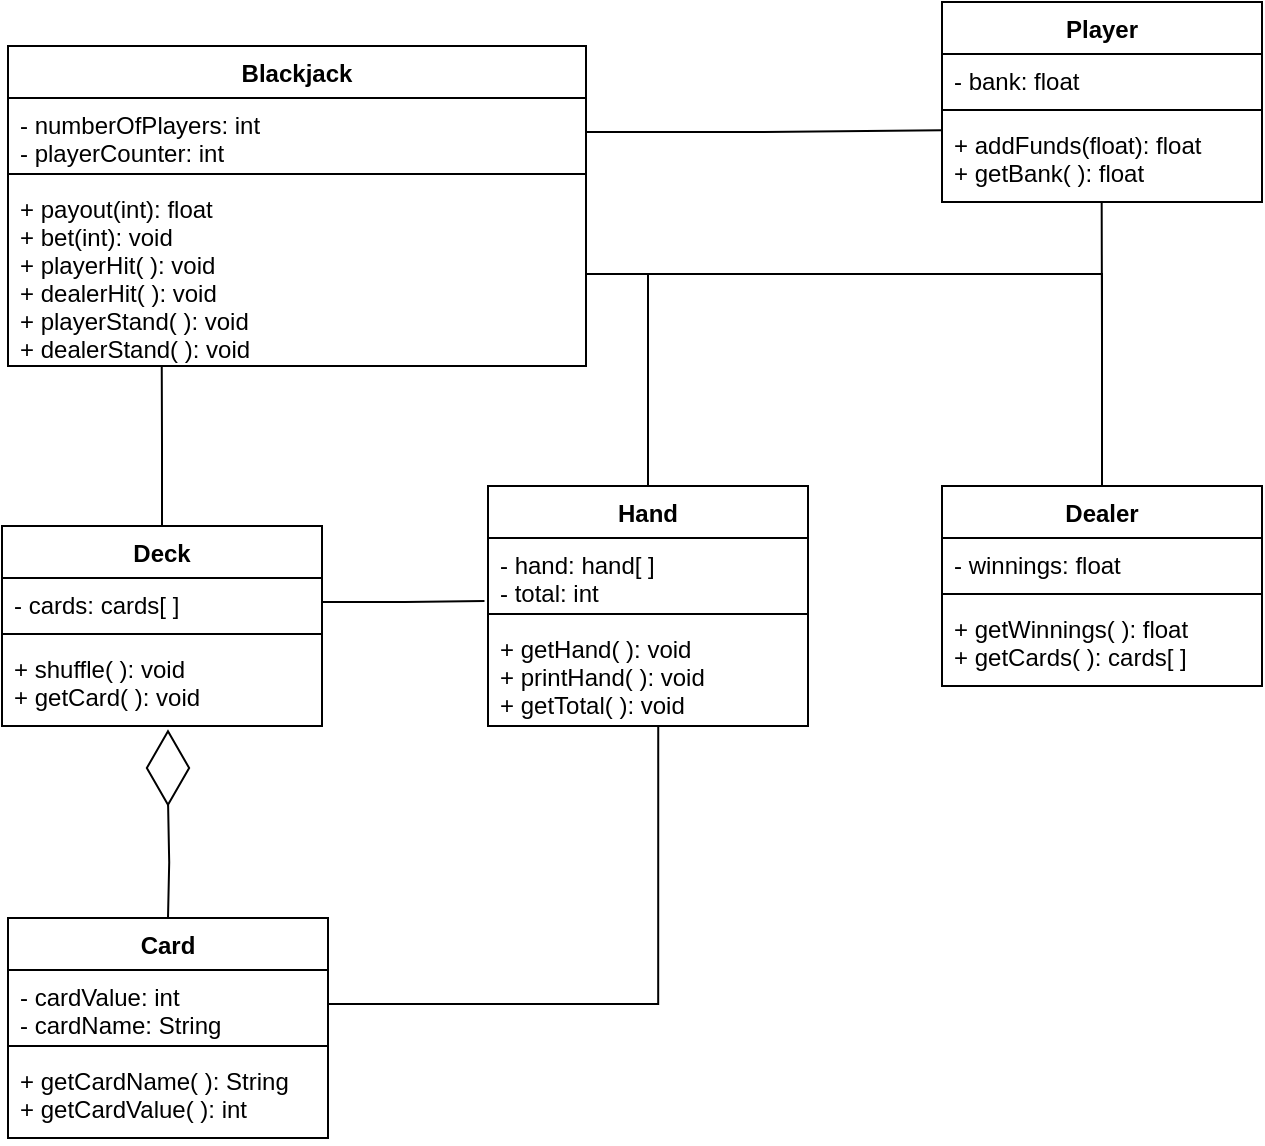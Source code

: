 <mxfile version="15.9.1" type="device"><diagram id="-9Npv9WjL0mGHtCAcSjV" name="Page-1"><mxGraphModel dx="1924" dy="1061" grid="1" gridSize="10" guides="1" tooltips="1" connect="1" arrows="1" fold="1" page="1" pageScale="1" pageWidth="850" pageHeight="1100" math="0" shadow="0"><root><mxCell id="0"/><mxCell id="1" parent="0"/><mxCell id="3zLxEpo68tDdSZ71MdLe-72" style="edgeStyle=orthogonalEdgeStyle;rounded=0;orthogonalLoop=1;jettySize=auto;html=1;entryX=0.499;entryY=0.987;entryDx=0;entryDy=0;entryPerimeter=0;endArrow=none;endFill=0;" edge="1" parent="1" source="3zLxEpo68tDdSZ71MdLe-1" target="3zLxEpo68tDdSZ71MdLe-8"><mxGeometry relative="1" as="geometry"/></mxCell><mxCell id="3zLxEpo68tDdSZ71MdLe-1" value="Dealer" style="swimlane;fontStyle=1;align=center;verticalAlign=top;childLayout=stackLayout;horizontal=1;startSize=26;horizontalStack=0;resizeParent=1;resizeParentMax=0;resizeLast=0;collapsible=1;marginBottom=0;" vertex="1" parent="1"><mxGeometry x="585" y="380" width="160" height="100" as="geometry"/></mxCell><mxCell id="3zLxEpo68tDdSZ71MdLe-2" value="- winnings: float" style="text;strokeColor=none;fillColor=none;align=left;verticalAlign=top;spacingLeft=4;spacingRight=4;overflow=hidden;rotatable=0;points=[[0,0.5],[1,0.5]];portConstraint=eastwest;" vertex="1" parent="3zLxEpo68tDdSZ71MdLe-1"><mxGeometry y="26" width="160" height="24" as="geometry"/></mxCell><mxCell id="3zLxEpo68tDdSZ71MdLe-3" value="" style="line;strokeWidth=1;fillColor=none;align=left;verticalAlign=middle;spacingTop=-1;spacingLeft=3;spacingRight=3;rotatable=0;labelPosition=right;points=[];portConstraint=eastwest;" vertex="1" parent="3zLxEpo68tDdSZ71MdLe-1"><mxGeometry y="50" width="160" height="8" as="geometry"/></mxCell><mxCell id="3zLxEpo68tDdSZ71MdLe-4" value="+ getWinnings( ): float&#10;+ getCards( ): cards[ ]" style="text;strokeColor=none;fillColor=none;align=left;verticalAlign=top;spacingLeft=4;spacingRight=4;overflow=hidden;rotatable=0;points=[[0,0.5],[1,0.5]];portConstraint=eastwest;" vertex="1" parent="3zLxEpo68tDdSZ71MdLe-1"><mxGeometry y="58" width="160" height="42" as="geometry"/></mxCell><mxCell id="3zLxEpo68tDdSZ71MdLe-5" value="Player" style="swimlane;fontStyle=1;align=center;verticalAlign=top;childLayout=stackLayout;horizontal=1;startSize=26;horizontalStack=0;resizeParent=1;resizeParentMax=0;resizeLast=0;collapsible=1;marginBottom=0;" vertex="1" parent="1"><mxGeometry x="585" y="138" width="160" height="100" as="geometry"/></mxCell><mxCell id="3zLxEpo68tDdSZ71MdLe-6" value="- bank: float" style="text;strokeColor=none;fillColor=none;align=left;verticalAlign=top;spacingLeft=4;spacingRight=4;overflow=hidden;rotatable=0;points=[[0,0.5],[1,0.5]];portConstraint=eastwest;" vertex="1" parent="3zLxEpo68tDdSZ71MdLe-5"><mxGeometry y="26" width="160" height="24" as="geometry"/></mxCell><mxCell id="3zLxEpo68tDdSZ71MdLe-7" value="" style="line;strokeWidth=1;fillColor=none;align=left;verticalAlign=middle;spacingTop=-1;spacingLeft=3;spacingRight=3;rotatable=0;labelPosition=right;points=[];portConstraint=eastwest;" vertex="1" parent="3zLxEpo68tDdSZ71MdLe-5"><mxGeometry y="50" width="160" height="8" as="geometry"/></mxCell><mxCell id="3zLxEpo68tDdSZ71MdLe-8" value="+ addFunds(float): float&#10;+ getBank( ): float" style="text;strokeColor=none;fillColor=none;align=left;verticalAlign=top;spacingLeft=4;spacingRight=4;overflow=hidden;rotatable=0;points=[[0,0.5],[1,0.5]];portConstraint=eastwest;" vertex="1" parent="3zLxEpo68tDdSZ71MdLe-5"><mxGeometry y="58" width="160" height="42" as="geometry"/></mxCell><mxCell id="3zLxEpo68tDdSZ71MdLe-79" style="edgeStyle=orthogonalEdgeStyle;rounded=0;orthogonalLoop=1;jettySize=auto;html=1;entryX=1;entryY=0.5;entryDx=0;entryDy=0;endArrow=none;endFill=0;" edge="1" parent="1" source="3zLxEpo68tDdSZ71MdLe-9" target="3zLxEpo68tDdSZ71MdLe-24"><mxGeometry relative="1" as="geometry"/></mxCell><mxCell id="3zLxEpo68tDdSZ71MdLe-9" value="Hand" style="swimlane;fontStyle=1;align=center;verticalAlign=top;childLayout=stackLayout;horizontal=1;startSize=26;horizontalStack=0;resizeParent=1;resizeParentMax=0;resizeLast=0;collapsible=1;marginBottom=0;" vertex="1" parent="1"><mxGeometry x="358" y="380" width="160" height="120" as="geometry"/></mxCell><mxCell id="3zLxEpo68tDdSZ71MdLe-10" value="- hand: hand[ ]&#10;- total: int" style="text;strokeColor=none;fillColor=none;align=left;verticalAlign=top;spacingLeft=4;spacingRight=4;overflow=hidden;rotatable=0;points=[[0,0.5],[1,0.5]];portConstraint=eastwest;" vertex="1" parent="3zLxEpo68tDdSZ71MdLe-9"><mxGeometry y="26" width="160" height="34" as="geometry"/></mxCell><mxCell id="3zLxEpo68tDdSZ71MdLe-11" value="" style="line;strokeWidth=1;fillColor=none;align=left;verticalAlign=middle;spacingTop=-1;spacingLeft=3;spacingRight=3;rotatable=0;labelPosition=right;points=[];portConstraint=eastwest;" vertex="1" parent="3zLxEpo68tDdSZ71MdLe-9"><mxGeometry y="60" width="160" height="8" as="geometry"/></mxCell><mxCell id="3zLxEpo68tDdSZ71MdLe-12" value="+ getHand( ): void&#10;+ printHand( ): void&#10;+ getTotal( ): void" style="text;strokeColor=none;fillColor=none;align=left;verticalAlign=top;spacingLeft=4;spacingRight=4;overflow=hidden;rotatable=0;points=[[0,0.5],[1,0.5]];portConstraint=eastwest;" vertex="1" parent="3zLxEpo68tDdSZ71MdLe-9"><mxGeometry y="68" width="160" height="52" as="geometry"/></mxCell><mxCell id="3zLxEpo68tDdSZ71MdLe-21" value="Blackjack" style="swimlane;fontStyle=1;align=center;verticalAlign=top;childLayout=stackLayout;horizontal=1;startSize=26;horizontalStack=0;resizeParent=1;resizeParentMax=0;resizeLast=0;collapsible=1;marginBottom=0;" vertex="1" parent="1"><mxGeometry x="118" y="160" width="289" height="160" as="geometry"/></mxCell><mxCell id="3zLxEpo68tDdSZ71MdLe-22" value="- numberOfPlayers: int&#10;- playerCounter: int" style="text;strokeColor=none;fillColor=none;align=left;verticalAlign=top;spacingLeft=4;spacingRight=4;overflow=hidden;rotatable=0;points=[[0,0.5],[1,0.5]];portConstraint=eastwest;" vertex="1" parent="3zLxEpo68tDdSZ71MdLe-21"><mxGeometry y="26" width="289" height="34" as="geometry"/></mxCell><mxCell id="3zLxEpo68tDdSZ71MdLe-23" value="" style="line;strokeWidth=1;fillColor=none;align=left;verticalAlign=middle;spacingTop=-1;spacingLeft=3;spacingRight=3;rotatable=0;labelPosition=right;points=[];portConstraint=eastwest;" vertex="1" parent="3zLxEpo68tDdSZ71MdLe-21"><mxGeometry y="60" width="289" height="8" as="geometry"/></mxCell><mxCell id="3zLxEpo68tDdSZ71MdLe-24" value="+ payout(int): float&#10;+ bet(int): void&#10;+ playerHit( ): void&#10;+ dealerHit( ): void&#10;+ playerStand( ): void&#10;+ dealerStand( ): void" style="text;strokeColor=none;fillColor=none;align=left;verticalAlign=top;spacingLeft=4;spacingRight=4;overflow=hidden;rotatable=0;points=[[0,0.5],[1,0.5]];portConstraint=eastwest;" vertex="1" parent="3zLxEpo68tDdSZ71MdLe-21"><mxGeometry y="68" width="289" height="92" as="geometry"/></mxCell><mxCell id="3zLxEpo68tDdSZ71MdLe-25" value="Card" style="swimlane;fontStyle=1;align=center;verticalAlign=top;childLayout=stackLayout;horizontal=1;startSize=26;horizontalStack=0;resizeParent=1;resizeParentMax=0;resizeLast=0;collapsible=1;marginBottom=0;" vertex="1" parent="1"><mxGeometry x="118" y="596" width="160" height="110" as="geometry"/></mxCell><mxCell id="3zLxEpo68tDdSZ71MdLe-26" value="- cardValue: int&#10;- cardName: String" style="text;strokeColor=none;fillColor=none;align=left;verticalAlign=top;spacingLeft=4;spacingRight=4;overflow=hidden;rotatable=0;points=[[0,0.5],[1,0.5]];portConstraint=eastwest;" vertex="1" parent="3zLxEpo68tDdSZ71MdLe-25"><mxGeometry y="26" width="160" height="34" as="geometry"/></mxCell><mxCell id="3zLxEpo68tDdSZ71MdLe-27" value="" style="line;strokeWidth=1;fillColor=none;align=left;verticalAlign=middle;spacingTop=-1;spacingLeft=3;spacingRight=3;rotatable=0;labelPosition=right;points=[];portConstraint=eastwest;" vertex="1" parent="3zLxEpo68tDdSZ71MdLe-25"><mxGeometry y="60" width="160" height="8" as="geometry"/></mxCell><mxCell id="3zLxEpo68tDdSZ71MdLe-28" value="+ getCardName( ): String&#10;+ getCardValue( ): int" style="text;strokeColor=none;fillColor=none;align=left;verticalAlign=top;spacingLeft=4;spacingRight=4;overflow=hidden;rotatable=0;points=[[0,0.5],[1,0.5]];portConstraint=eastwest;" vertex="1" parent="3zLxEpo68tDdSZ71MdLe-25"><mxGeometry y="68" width="160" height="42" as="geometry"/></mxCell><mxCell id="3zLxEpo68tDdSZ71MdLe-78" style="edgeStyle=orthogonalEdgeStyle;rounded=0;orthogonalLoop=1;jettySize=auto;html=1;entryX=0.266;entryY=1;entryDx=0;entryDy=0;entryPerimeter=0;endArrow=none;endFill=0;" edge="1" parent="1" source="3zLxEpo68tDdSZ71MdLe-38" target="3zLxEpo68tDdSZ71MdLe-24"><mxGeometry relative="1" as="geometry"/></mxCell><mxCell id="3zLxEpo68tDdSZ71MdLe-38" value="Deck" style="swimlane;fontStyle=1;align=center;verticalAlign=top;childLayout=stackLayout;horizontal=1;startSize=26;horizontalStack=0;resizeParent=1;resizeParentMax=0;resizeLast=0;collapsible=1;marginBottom=0;" vertex="1" parent="1"><mxGeometry x="115" y="400" width="160" height="100" as="geometry"/></mxCell><mxCell id="3zLxEpo68tDdSZ71MdLe-39" value="- cards: cards[ ]" style="text;strokeColor=none;fillColor=none;align=left;verticalAlign=top;spacingLeft=4;spacingRight=4;overflow=hidden;rotatable=0;points=[[0,0.5],[1,0.5]];portConstraint=eastwest;" vertex="1" parent="3zLxEpo68tDdSZ71MdLe-38"><mxGeometry y="26" width="160" height="24" as="geometry"/></mxCell><mxCell id="3zLxEpo68tDdSZ71MdLe-40" value="" style="line;strokeWidth=1;fillColor=none;align=left;verticalAlign=middle;spacingTop=-1;spacingLeft=3;spacingRight=3;rotatable=0;labelPosition=right;points=[];portConstraint=eastwest;" vertex="1" parent="3zLxEpo68tDdSZ71MdLe-38"><mxGeometry y="50" width="160" height="8" as="geometry"/></mxCell><mxCell id="3zLxEpo68tDdSZ71MdLe-41" value="+ shuffle( ): void&#10;+ getCard( ): void" style="text;strokeColor=none;fillColor=none;align=left;verticalAlign=top;spacingLeft=4;spacingRight=4;overflow=hidden;rotatable=0;points=[[0,0.5],[1,0.5]];portConstraint=eastwest;" vertex="1" parent="3zLxEpo68tDdSZ71MdLe-38"><mxGeometry y="58" width="160" height="42" as="geometry"/></mxCell><mxCell id="3zLxEpo68tDdSZ71MdLe-66" style="edgeStyle=orthogonalEdgeStyle;rounded=0;orthogonalLoop=1;jettySize=auto;html=1;endArrow=none;endFill=0;" edge="1" parent="1" target="3zLxEpo68tDdSZ71MdLe-25"><mxGeometry relative="1" as="geometry"><mxPoint x="198.05" y="539.335" as="sourcePoint"/><mxPoint x="196" y="576" as="targetPoint"/></mxGeometry></mxCell><mxCell id="3zLxEpo68tDdSZ71MdLe-61" value="" style="html=1;whiteSpace=wrap;aspect=fixed;shape=isoRectangle;rotation=-90;" vertex="1" parent="1"><mxGeometry x="179.66" y="510" width="36.67" height="22" as="geometry"/></mxCell><mxCell id="3zLxEpo68tDdSZ71MdLe-71" style="edgeStyle=orthogonalEdgeStyle;rounded=0;orthogonalLoop=1;jettySize=auto;html=1;entryX=0.532;entryY=0.99;entryDx=0;entryDy=0;entryPerimeter=0;endArrow=none;endFill=0;" edge="1" parent="1" source="3zLxEpo68tDdSZ71MdLe-26" target="3zLxEpo68tDdSZ71MdLe-12"><mxGeometry relative="1" as="geometry"/></mxCell><mxCell id="3zLxEpo68tDdSZ71MdLe-76" style="edgeStyle=orthogonalEdgeStyle;rounded=0;orthogonalLoop=1;jettySize=auto;html=1;entryX=0;entryY=0.147;entryDx=0;entryDy=0;entryPerimeter=0;endArrow=none;endFill=0;" edge="1" parent="1" source="3zLxEpo68tDdSZ71MdLe-22" target="3zLxEpo68tDdSZ71MdLe-8"><mxGeometry relative="1" as="geometry"/></mxCell><mxCell id="3zLxEpo68tDdSZ71MdLe-77" style="edgeStyle=orthogonalEdgeStyle;rounded=0;orthogonalLoop=1;jettySize=auto;html=1;entryX=0.5;entryY=0;entryDx=0;entryDy=0;endArrow=none;endFill=0;" edge="1" parent="1" source="3zLxEpo68tDdSZ71MdLe-24" target="3zLxEpo68tDdSZ71MdLe-1"><mxGeometry relative="1" as="geometry"/></mxCell><mxCell id="3zLxEpo68tDdSZ71MdLe-83" style="edgeStyle=orthogonalEdgeStyle;rounded=0;orthogonalLoop=1;jettySize=auto;html=1;entryX=-0.011;entryY=0.925;entryDx=0;entryDy=0;entryPerimeter=0;endArrow=none;endFill=0;" edge="1" parent="1" source="3zLxEpo68tDdSZ71MdLe-39" target="3zLxEpo68tDdSZ71MdLe-10"><mxGeometry relative="1" as="geometry"/></mxCell></root></mxGraphModel></diagram></mxfile>